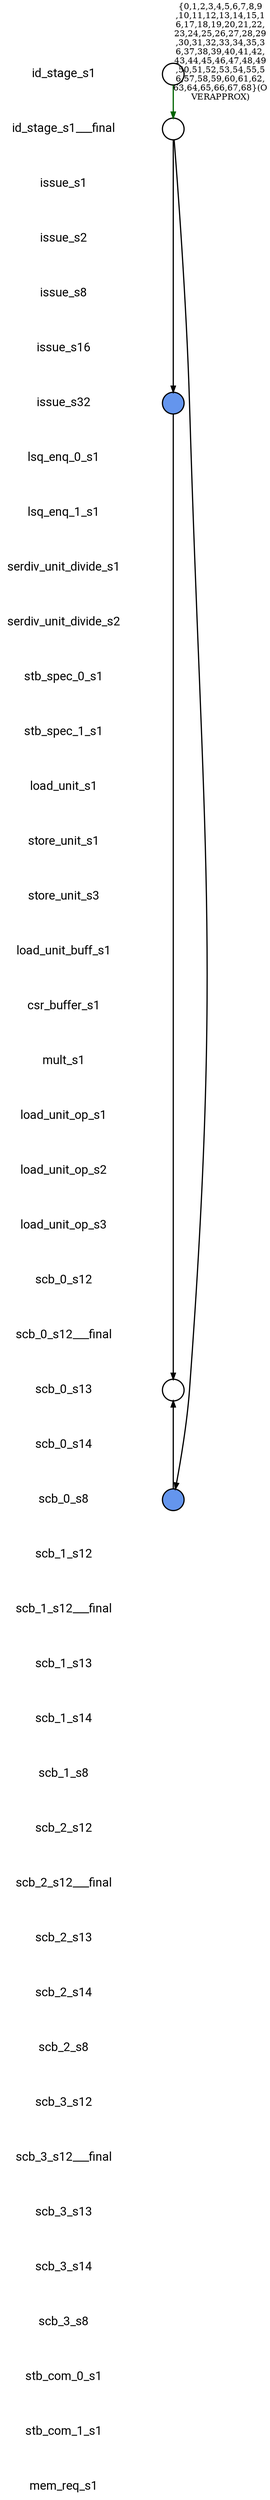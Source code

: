
digraph G {
    edge [penwidth=2];
    node [ shape=box, fontsize=20, penwidth=2, fontname="roboto"];
    esep=0.5;
    layout=neato;
    overlap=scale;
    splines=true;

l_id_stage_s1 [label="id_stage_s1"; pos="0,-0!"; shape=none];

l_id_stage_s1___final [label="id_stage_s1___final"; pos="0,-1!"; shape=none];

l_issue_s1 [label="issue_s1"; pos="0,-2!"; shape=none];

l_issue_s2 [label="issue_s2"; pos="0,-3!"; shape=none];

l_issue_s8 [label="issue_s8"; pos="0,-4!"; shape=none];

l_issue_s16 [label="issue_s16"; pos="0,-5!"; shape=none];

l_issue_s32 [label="issue_s32"; pos="0,-6!"; shape=none];

l_lsq_enq_0_s1 [label="lsq_enq_0_s1"; pos="0,-7!"; shape=none];

l_lsq_enq_1_s1 [label="lsq_enq_1_s1"; pos="0,-8!"; shape=none];

l_serdiv_unit_divide_s1 [label="serdiv_unit_divide_s1"; pos="0,-9!"; shape=none];

l_serdiv_unit_divide_s2 [label="serdiv_unit_divide_s2"; pos="0,-10!"; shape=none];

l_stb_spec_0_s1 [label="stb_spec_0_s1"; pos="0,-11!"; shape=none];

l_stb_spec_1_s1 [label="stb_spec_1_s1"; pos="0,-12!"; shape=none];

l_load_unit_s1 [label="load_unit_s1"; pos="0,-13!"; shape=none];

l_store_unit_s1 [label="store_unit_s1"; pos="0,-14!"; shape=none];

l_store_unit_s3 [label="store_unit_s3"; pos="0,-15!"; shape=none];

l_load_unit_buff_s1 [label="load_unit_buff_s1"; pos="0,-16!"; shape=none];

l_csr_buffer_s1 [label="csr_buffer_s1"; pos="0,-17!"; shape=none];

l_mult_s1 [label="mult_s1"; pos="0,-18!"; shape=none];

l_load_unit_op_s1 [label="load_unit_op_s1"; pos="0,-19!"; shape=none];

l_load_unit_op_s2 [label="load_unit_op_s2"; pos="0,-20!"; shape=none];

l_load_unit_op_s3 [label="load_unit_op_s3"; pos="0,-21!"; shape=none];

l_scb_0_s12 [label="scb_0_s12"; pos="0,-22!"; shape=none];

l_scb_0_s12___final [label="scb_0_s12___final"; pos="0,-23!"; shape=none];

l_scb_0_s13 [label="scb_0_s13"; pos="0,-24!"; shape=none];

l_scb_0_s14 [label="scb_0_s14"; pos="0,-25!"; shape=none];

l_scb_0_s8 [label="scb_0_s8"; pos="0,-26!"; shape=none];

l_scb_1_s12 [label="scb_1_s12"; pos="0,-27!"; shape=none];

l_scb_1_s12___final [label="scb_1_s12___final"; pos="0,-28!"; shape=none];

l_scb_1_s13 [label="scb_1_s13"; pos="0,-29!"; shape=none];

l_scb_1_s14 [label="scb_1_s14"; pos="0,-30!"; shape=none];

l_scb_1_s8 [label="scb_1_s8"; pos="0,-31!"; shape=none];

l_scb_2_s12 [label="scb_2_s12"; pos="0,-32!"; shape=none];

l_scb_2_s12___final [label="scb_2_s12___final"; pos="0,-33!"; shape=none];

l_scb_2_s13 [label="scb_2_s13"; pos="0,-34!"; shape=none];

l_scb_2_s14 [label="scb_2_s14"; pos="0,-35!"; shape=none];

l_scb_2_s8 [label="scb_2_s8"; pos="0,-36!"; shape=none];

l_scb_3_s12 [label="scb_3_s12"; pos="0,-37!"; shape=none];

l_scb_3_s12___final [label="scb_3_s12___final"; pos="0,-38!"; shape=none];

l_scb_3_s13 [label="scb_3_s13"; pos="0,-39!"; shape=none];

l_scb_3_s14 [label="scb_3_s14"; pos="0,-40!"; shape=none];

l_scb_3_s8 [label="scb_3_s8"; pos="0,-41!"; shape=none];

l_stb_com_0_s1 [label="stb_com_0_s1"; pos="0,-42!"; shape=none];

l_stb_com_1_s1 [label="stb_com_1_s1"; pos="0,-43!"; shape=none];

l_mem_req_s1 [label="mem_req_s1"; pos="0,-44!"; shape=none];

n_id_stage_s1 [label=""; pos="2,-0!"; shape=circle ]; 


n_issue_s32 [style=filled, color=black, fillcolor="#6495ED", label=""; pos="2,-6!"; shape=circle ]; 


n_scb_0_s13 [label=""; pos="2,-24!"; shape=circle ]; 


n_scb_0_s8 [style=filled, color=black, fillcolor="#6495ED", label=""; pos="2,-26!"; shape=circle ]; 


n_id_stage_s1___final [label=""; pos="2,-1!"; shape=circle ]; 


n_id_stage_s1 -> n_id_stage_s1___final [color="#006400", label="{0,1,2,3,4,5,6,7,8,9
,10,11,12,13,14,15,1
6,17,18,19,20,21,22,
23,24,25,26,27,28,29
,30,31,32,33,34,35,3
6,37,38,39,40,41,42,
43,44,45,46,47,48,49
,50,51,52,53,54,55,5
6,57,58,59,60,61,62,
63,64,65,66,67,68}(O
VERAPPROX)"];

n_issue_s32 -> n_scb_0_s13 [color="black"];

n_scb_0_s8 -> n_scb_0_s13 [color="black"];

n_id_stage_s1___final -> n_issue_s32 [color="black"];

n_id_stage_s1___final -> n_scb_0_s8 [color="black"];
}